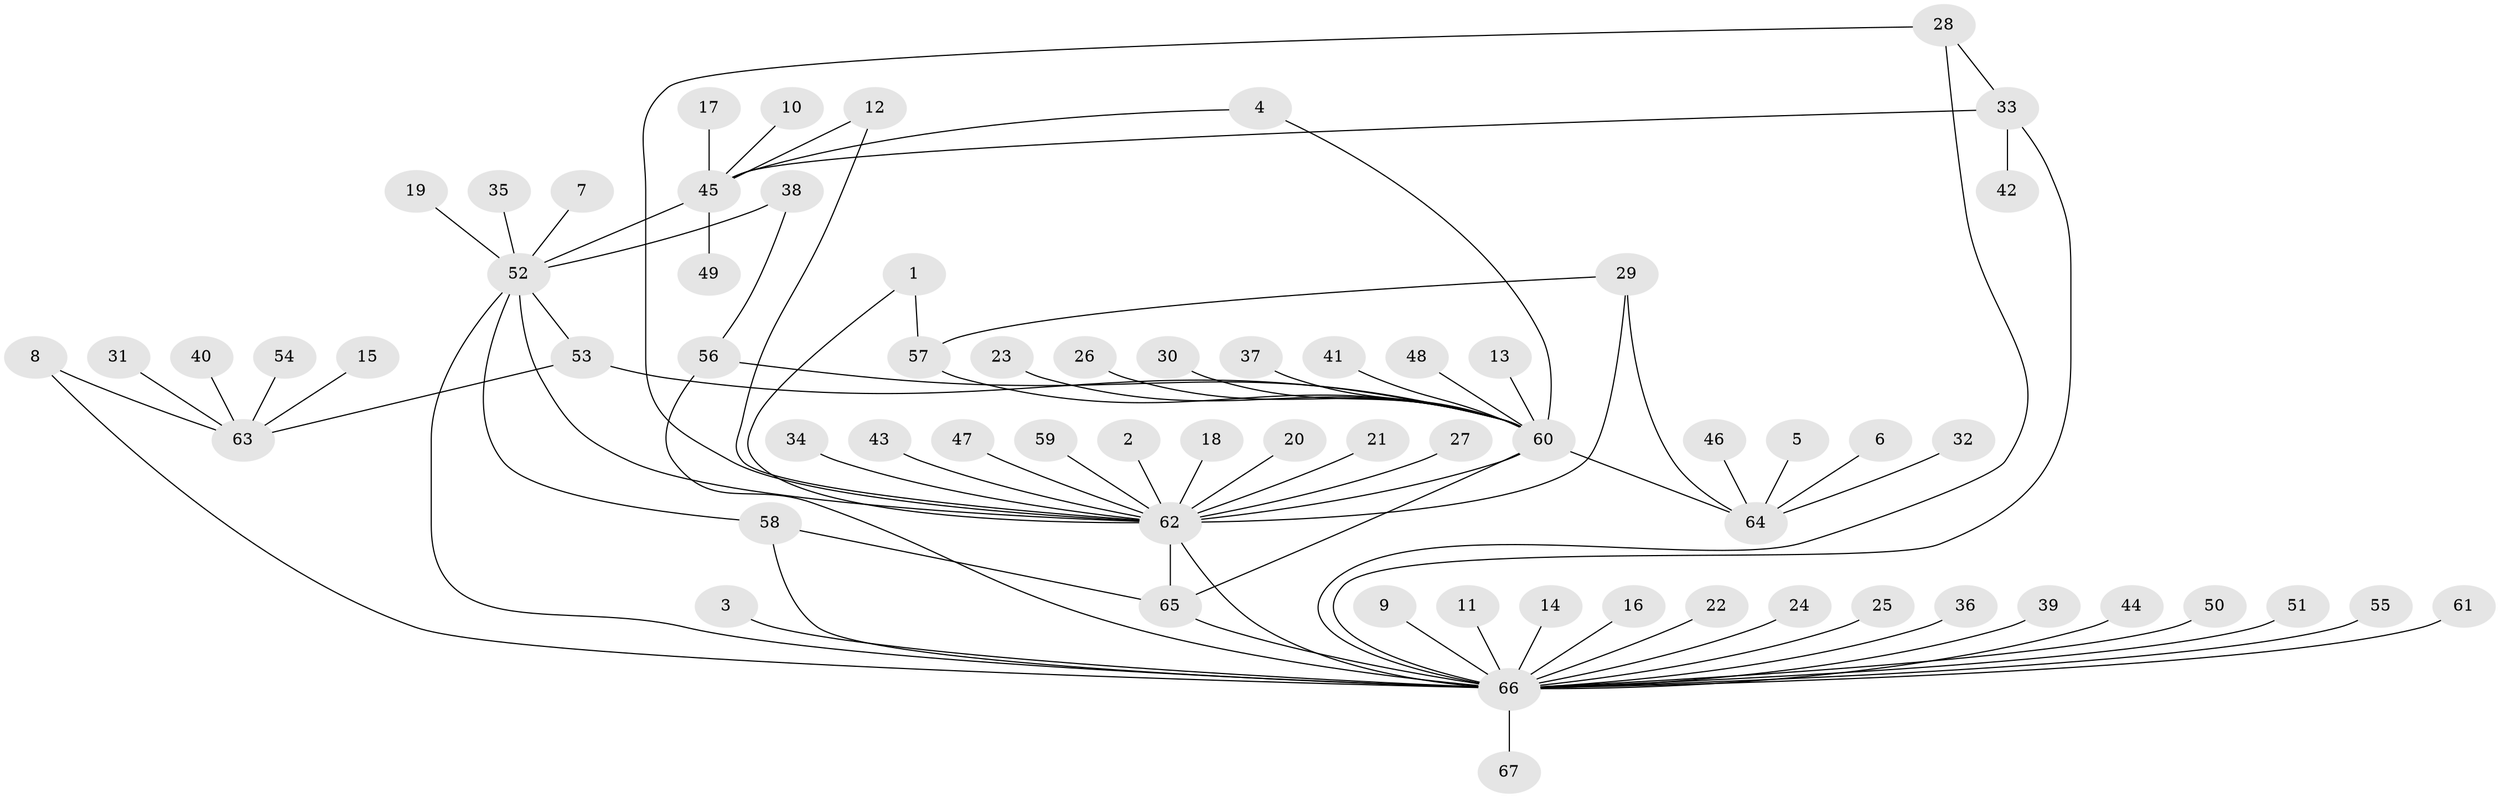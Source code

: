 // original degree distribution, {22: 0.007518796992481203, 27: 0.007518796992481203, 3: 0.11278195488721804, 2: 0.2556390977443609, 6: 0.007518796992481203, 5: 0.022556390977443608, 7: 0.015037593984962405, 15: 0.007518796992481203, 1: 0.5112781954887218, 4: 0.045112781954887216, 8: 0.007518796992481203}
// Generated by graph-tools (version 1.1) at 2025/49/03/09/25 03:49:59]
// undirected, 67 vertices, 83 edges
graph export_dot {
graph [start="1"]
  node [color=gray90,style=filled];
  1;
  2;
  3;
  4;
  5;
  6;
  7;
  8;
  9;
  10;
  11;
  12;
  13;
  14;
  15;
  16;
  17;
  18;
  19;
  20;
  21;
  22;
  23;
  24;
  25;
  26;
  27;
  28;
  29;
  30;
  31;
  32;
  33;
  34;
  35;
  36;
  37;
  38;
  39;
  40;
  41;
  42;
  43;
  44;
  45;
  46;
  47;
  48;
  49;
  50;
  51;
  52;
  53;
  54;
  55;
  56;
  57;
  58;
  59;
  60;
  61;
  62;
  63;
  64;
  65;
  66;
  67;
  1 -- 57 [weight=1.0];
  1 -- 62 [weight=1.0];
  2 -- 62 [weight=1.0];
  3 -- 66 [weight=1.0];
  4 -- 45 [weight=1.0];
  4 -- 60 [weight=1.0];
  5 -- 64 [weight=1.0];
  6 -- 64 [weight=1.0];
  7 -- 52 [weight=1.0];
  8 -- 63 [weight=1.0];
  8 -- 66 [weight=1.0];
  9 -- 66 [weight=1.0];
  10 -- 45 [weight=1.0];
  11 -- 66 [weight=1.0];
  12 -- 45 [weight=1.0];
  12 -- 62 [weight=1.0];
  13 -- 60 [weight=1.0];
  14 -- 66 [weight=1.0];
  15 -- 63 [weight=1.0];
  16 -- 66 [weight=1.0];
  17 -- 45 [weight=1.0];
  18 -- 62 [weight=1.0];
  19 -- 52 [weight=1.0];
  20 -- 62 [weight=1.0];
  21 -- 62 [weight=1.0];
  22 -- 66 [weight=1.0];
  23 -- 60 [weight=1.0];
  24 -- 66 [weight=1.0];
  25 -- 66 [weight=1.0];
  26 -- 60 [weight=1.0];
  27 -- 62 [weight=1.0];
  28 -- 33 [weight=1.0];
  28 -- 62 [weight=1.0];
  28 -- 66 [weight=1.0];
  29 -- 57 [weight=1.0];
  29 -- 62 [weight=2.0];
  29 -- 64 [weight=1.0];
  30 -- 60 [weight=1.0];
  31 -- 63 [weight=1.0];
  32 -- 64 [weight=1.0];
  33 -- 42 [weight=1.0];
  33 -- 45 [weight=1.0];
  33 -- 66 [weight=1.0];
  34 -- 62 [weight=1.0];
  35 -- 52 [weight=1.0];
  36 -- 66 [weight=1.0];
  37 -- 60 [weight=1.0];
  38 -- 52 [weight=1.0];
  38 -- 56 [weight=1.0];
  39 -- 66 [weight=1.0];
  40 -- 63 [weight=1.0];
  41 -- 60 [weight=1.0];
  43 -- 62 [weight=1.0];
  44 -- 66 [weight=1.0];
  45 -- 49 [weight=1.0];
  45 -- 52 [weight=1.0];
  46 -- 64 [weight=1.0];
  47 -- 62 [weight=1.0];
  48 -- 60 [weight=2.0];
  50 -- 66 [weight=1.0];
  51 -- 66 [weight=2.0];
  52 -- 53 [weight=1.0];
  52 -- 58 [weight=1.0];
  52 -- 62 [weight=1.0];
  52 -- 66 [weight=1.0];
  53 -- 60 [weight=1.0];
  53 -- 63 [weight=1.0];
  54 -- 63 [weight=1.0];
  55 -- 66 [weight=1.0];
  56 -- 60 [weight=1.0];
  56 -- 66 [weight=1.0];
  57 -- 60 [weight=1.0];
  58 -- 65 [weight=1.0];
  58 -- 66 [weight=2.0];
  59 -- 62 [weight=1.0];
  60 -- 62 [weight=1.0];
  60 -- 64 [weight=1.0];
  60 -- 65 [weight=1.0];
  61 -- 66 [weight=1.0];
  62 -- 65 [weight=1.0];
  62 -- 66 [weight=2.0];
  65 -- 66 [weight=1.0];
  66 -- 67 [weight=1.0];
}
